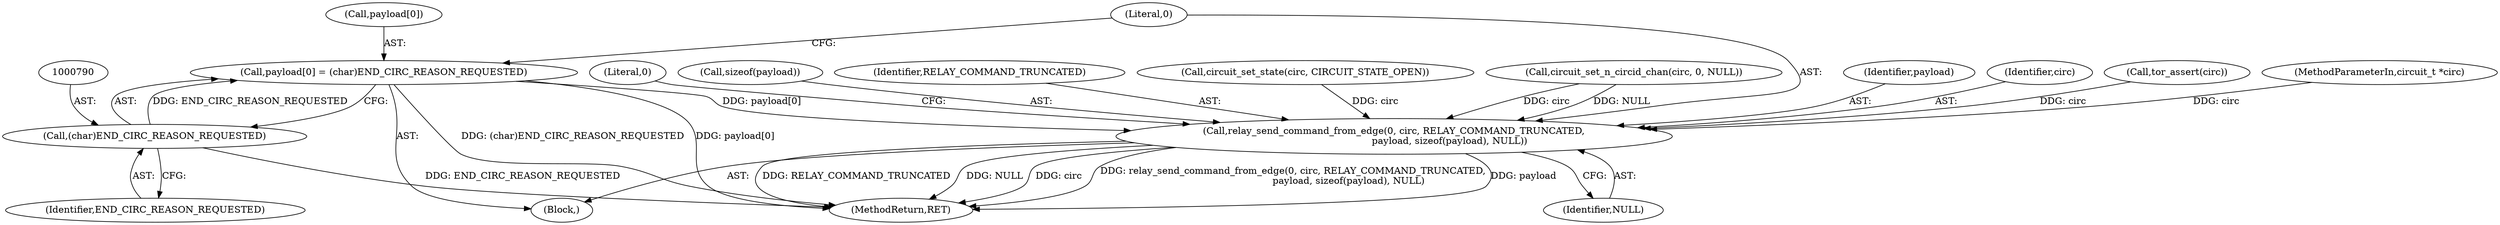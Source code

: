 digraph "0_tor_56a7c5bc15e0447203a491c1ee37de9939ad1dcd@array" {
"1000785" [label="(Call,payload[0] = (char)END_CIRC_REASON_REQUESTED)"];
"1000789" [label="(Call,(char)END_CIRC_REASON_REQUESTED)"];
"1000792" [label="(Call,relay_send_command_from_edge(0, circ, RELAY_COMMAND_TRUNCATED,\n                                     payload, sizeof(payload), NULL))"];
"1000786" [label="(Call,payload[0])"];
"1000796" [label="(Identifier,payload)"];
"1000799" [label="(Identifier,NULL)"];
"1000789" [label="(Call,(char)END_CIRC_REASON_REQUESTED)"];
"1000794" [label="(Identifier,circ)"];
"1000139" [label="(Call,tor_assert(circ))"];
"1000116" [label="(MethodParameterIn,circuit_t *circ)"];
"1000783" [label="(Block,)"];
"1000791" [label="(Identifier,END_CIRC_REASON_REQUESTED)"];
"1000776" [label="(Call,circuit_set_n_circid_chan(circ, 0, NULL))"];
"1000801" [label="(Literal,0)"];
"1000797" [label="(Call,sizeof(payload))"];
"1000795" [label="(Identifier,RELAY_COMMAND_TRUNCATED)"];
"1000785" [label="(Call,payload[0] = (char)END_CIRC_REASON_REQUESTED)"];
"1000746" [label="(Call,circuit_set_state(circ, CIRCUIT_STATE_OPEN))"];
"1001058" [label="(MethodReturn,RET)"];
"1000792" [label="(Call,relay_send_command_from_edge(0, circ, RELAY_COMMAND_TRUNCATED,\n                                     payload, sizeof(payload), NULL))"];
"1000793" [label="(Literal,0)"];
"1000785" -> "1000783"  [label="AST: "];
"1000785" -> "1000789"  [label="CFG: "];
"1000786" -> "1000785"  [label="AST: "];
"1000789" -> "1000785"  [label="AST: "];
"1000793" -> "1000785"  [label="CFG: "];
"1000785" -> "1001058"  [label="DDG: (char)END_CIRC_REASON_REQUESTED"];
"1000785" -> "1001058"  [label="DDG: payload[0]"];
"1000789" -> "1000785"  [label="DDG: END_CIRC_REASON_REQUESTED"];
"1000785" -> "1000792"  [label="DDG: payload[0]"];
"1000789" -> "1000791"  [label="CFG: "];
"1000790" -> "1000789"  [label="AST: "];
"1000791" -> "1000789"  [label="AST: "];
"1000789" -> "1001058"  [label="DDG: END_CIRC_REASON_REQUESTED"];
"1000792" -> "1000783"  [label="AST: "];
"1000792" -> "1000799"  [label="CFG: "];
"1000793" -> "1000792"  [label="AST: "];
"1000794" -> "1000792"  [label="AST: "];
"1000795" -> "1000792"  [label="AST: "];
"1000796" -> "1000792"  [label="AST: "];
"1000797" -> "1000792"  [label="AST: "];
"1000799" -> "1000792"  [label="AST: "];
"1000801" -> "1000792"  [label="CFG: "];
"1000792" -> "1001058"  [label="DDG: relay_send_command_from_edge(0, circ, RELAY_COMMAND_TRUNCATED,\n                                     payload, sizeof(payload), NULL)"];
"1000792" -> "1001058"  [label="DDG: payload"];
"1000792" -> "1001058"  [label="DDG: RELAY_COMMAND_TRUNCATED"];
"1000792" -> "1001058"  [label="DDG: NULL"];
"1000792" -> "1001058"  [label="DDG: circ"];
"1000746" -> "1000792"  [label="DDG: circ"];
"1000139" -> "1000792"  [label="DDG: circ"];
"1000776" -> "1000792"  [label="DDG: circ"];
"1000776" -> "1000792"  [label="DDG: NULL"];
"1000116" -> "1000792"  [label="DDG: circ"];
}
